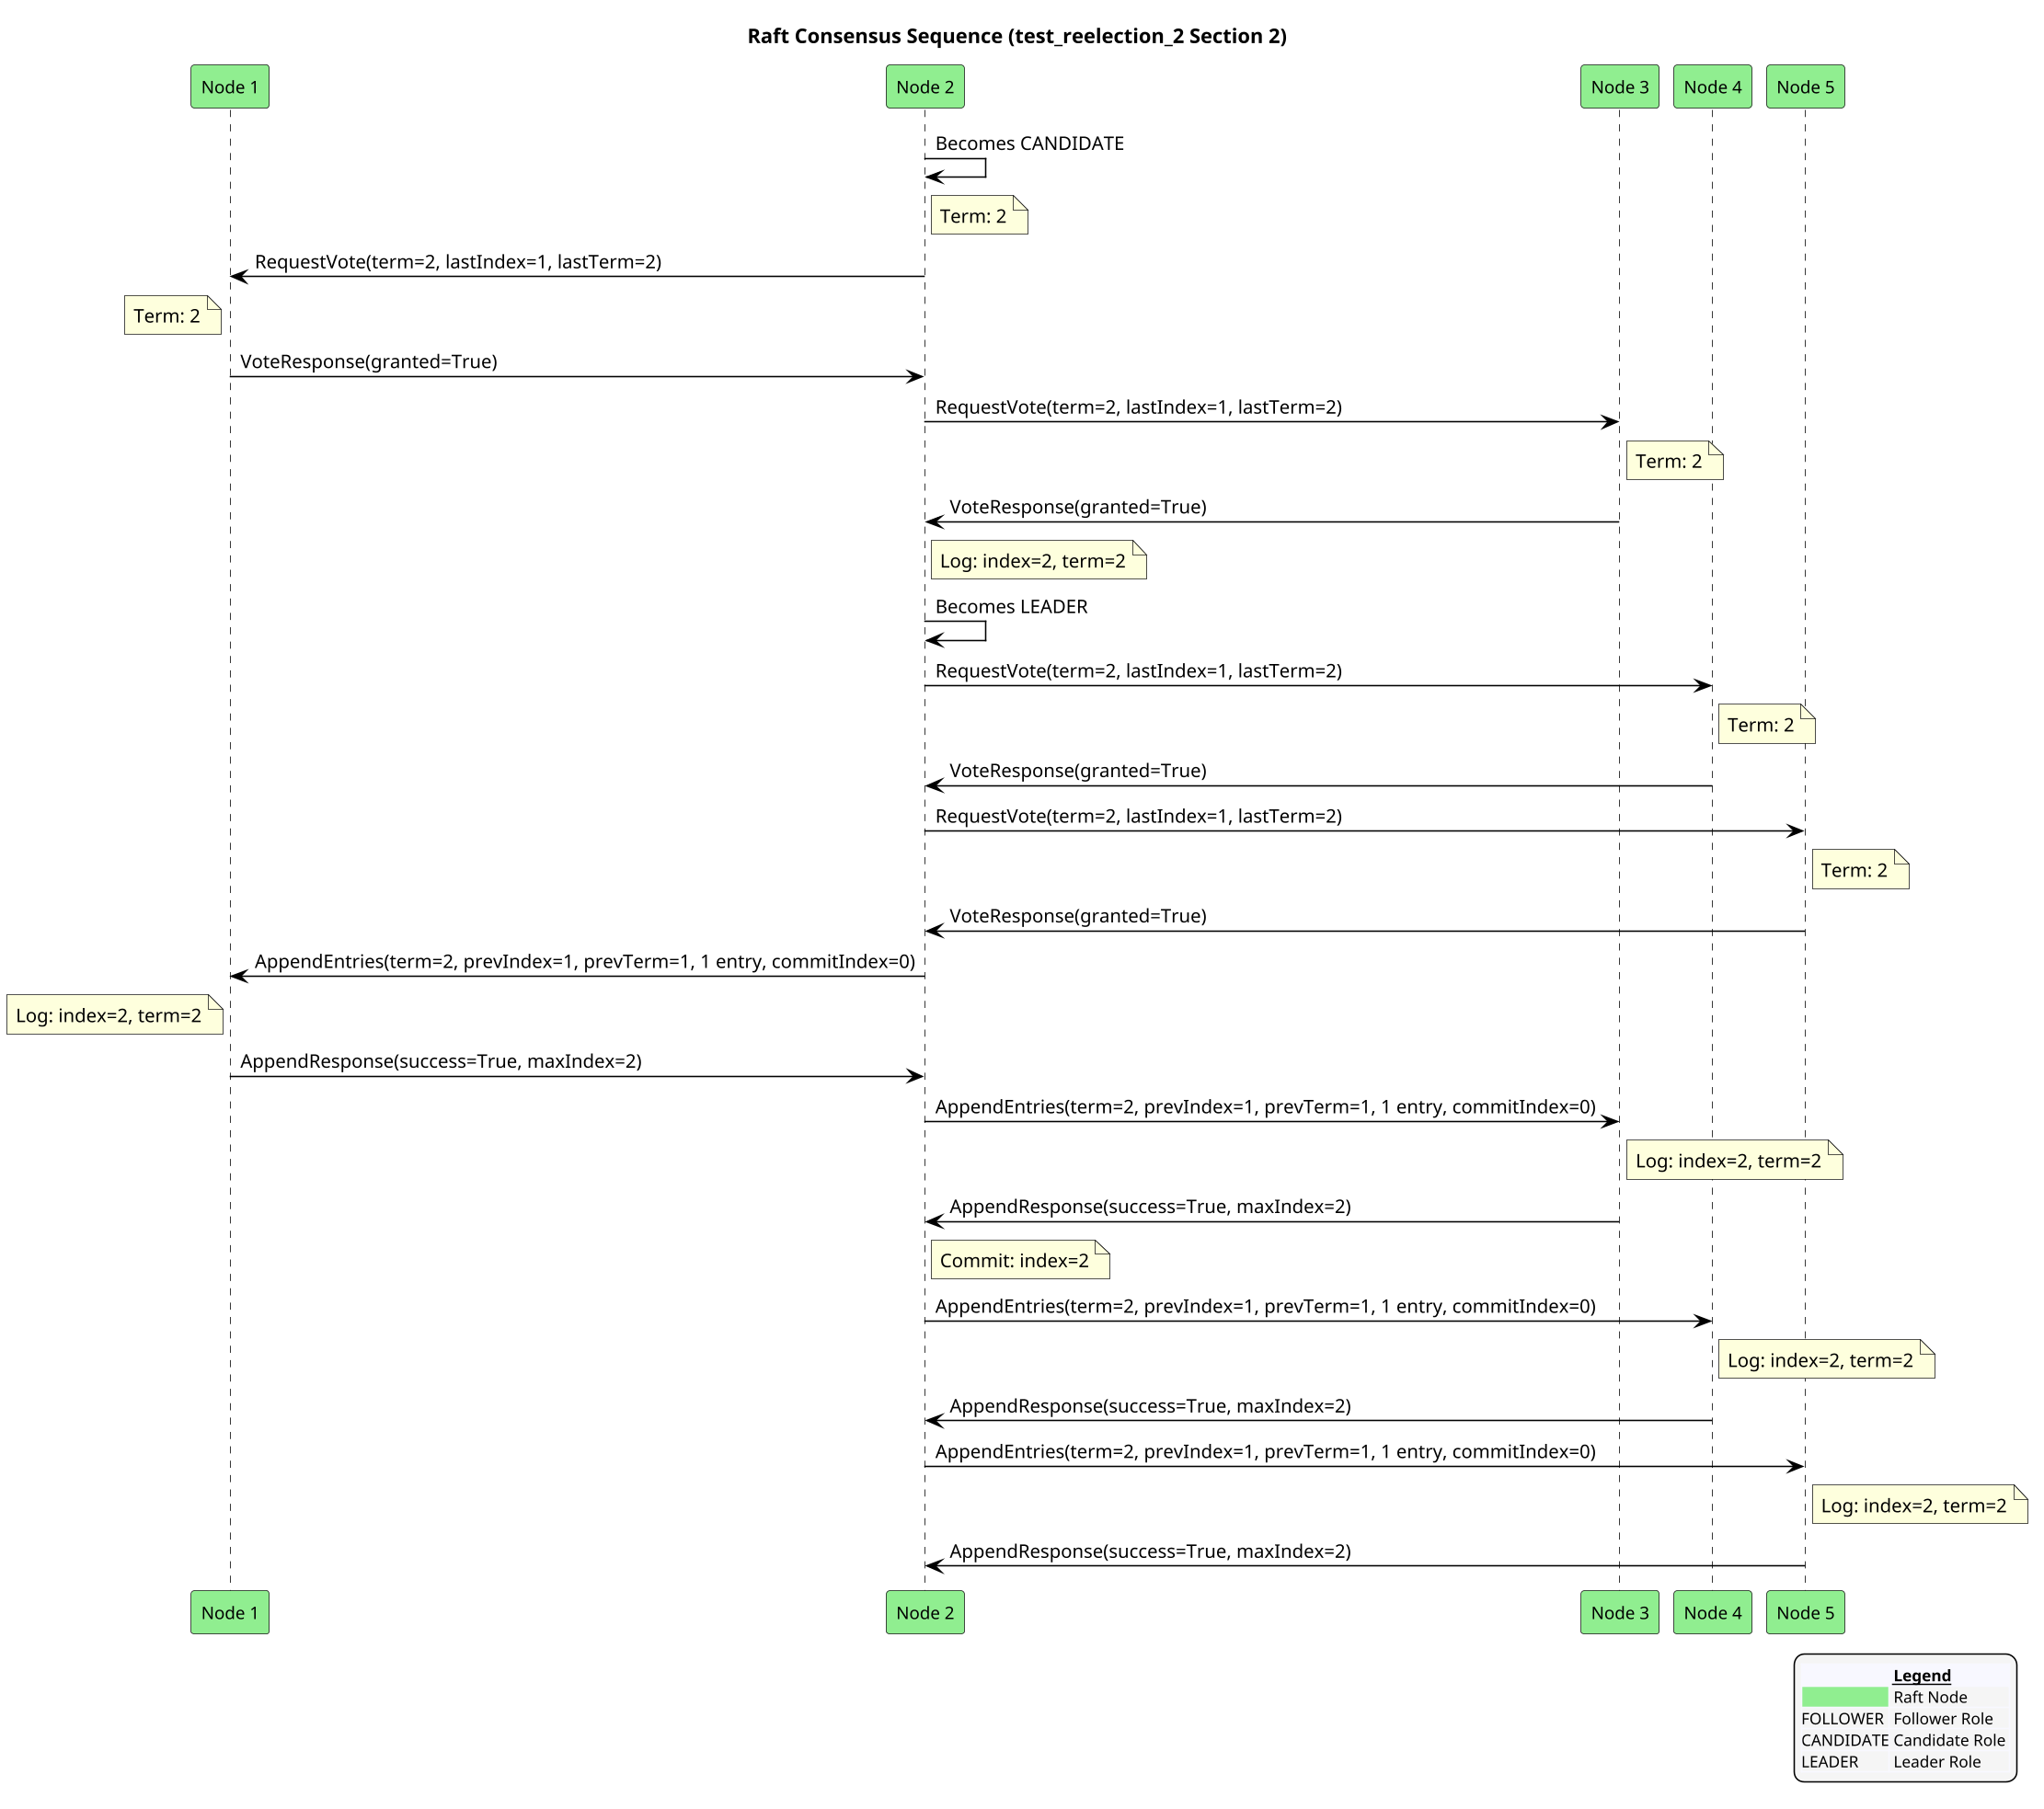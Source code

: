 @startuml
!pragma ratio 0.7
skinparam dpi 150
skinparam monochrome false
skinparam sequence {
  ArrowColor Black
  ActorBorderColor Black
  LifeLineBorderColor Black
  ParticipantFontSize 12
  Padding 10
}
skinparam legend {
  BackgroundColor #F5F5F5
  FontSize 11
}
title Raft Consensus Sequence (test_reelection_2 Section 2)

participant "Node 1" as n1 order 10 #Lightgreen
participant "Node 2" as n2 order 20 #Lightgreen
participant "Node 3" as n3 order 30 #Lightgreen
participant "Node 4" as n4 order 40 #Lightgreen
participant "Node 5" as n5 order 50 #Lightgreen
n2 -> n2: Becomes CANDIDATE
note right of n2: Term: 2
n2 -> n1: RequestVote(term=2, lastIndex=1, lastTerm=2)
note left of n1: Term: 2
n1 -> n2: VoteResponse(granted=True)
n2 -> n3: RequestVote(term=2, lastIndex=1, lastTerm=2)
note right of n3: Term: 2
n3 -> n2: VoteResponse(granted=True)
note right of n2: Log: index=2, term=2
n2 -> n2: Becomes LEADER
n2 -> n4: RequestVote(term=2, lastIndex=1, lastTerm=2)
note right of n4: Term: 2
n4 -> n2: VoteResponse(granted=True)
n2 -> n5: RequestVote(term=2, lastIndex=1, lastTerm=2)
note right of n5: Term: 2
n5 -> n2: VoteResponse(granted=True)
n2 -> n1: AppendEntries(term=2, prevIndex=1, prevTerm=1, 1 entry, commitIndex=0)
note left of n1: Log: index=2, term=2
n1 -> n2: AppendResponse(success=True, maxIndex=2)
n2 -> n3: AppendEntries(term=2, prevIndex=1, prevTerm=1, 1 entry, commitIndex=0)
note right of n3: Log: index=2, term=2
n3 -> n2: AppendResponse(success=True, maxIndex=2)
note right of n2: Commit: index=2
n2 -> n4: AppendEntries(term=2, prevIndex=1, prevTerm=1, 1 entry, commitIndex=0)
note right of n4: Log: index=2, term=2
n4 -> n2: AppendResponse(success=True, maxIndex=2)
n2 -> n5: AppendEntries(term=2, prevIndex=1, prevTerm=1, 1 entry, commitIndex=0)
note right of n5: Log: index=2, term=2
n5 -> n2: AppendResponse(success=True, maxIndex=2)

legend right
  <#GhostWhite,#GhostWhite>|      |= __Legend__ |
  |<#Lightgreen>| Raft Node |
  |FOLLOWER| Follower Role |
  |CANDIDATE| Candidate Role |
  |LEADER| Leader Role |
endlegend
@enduml

